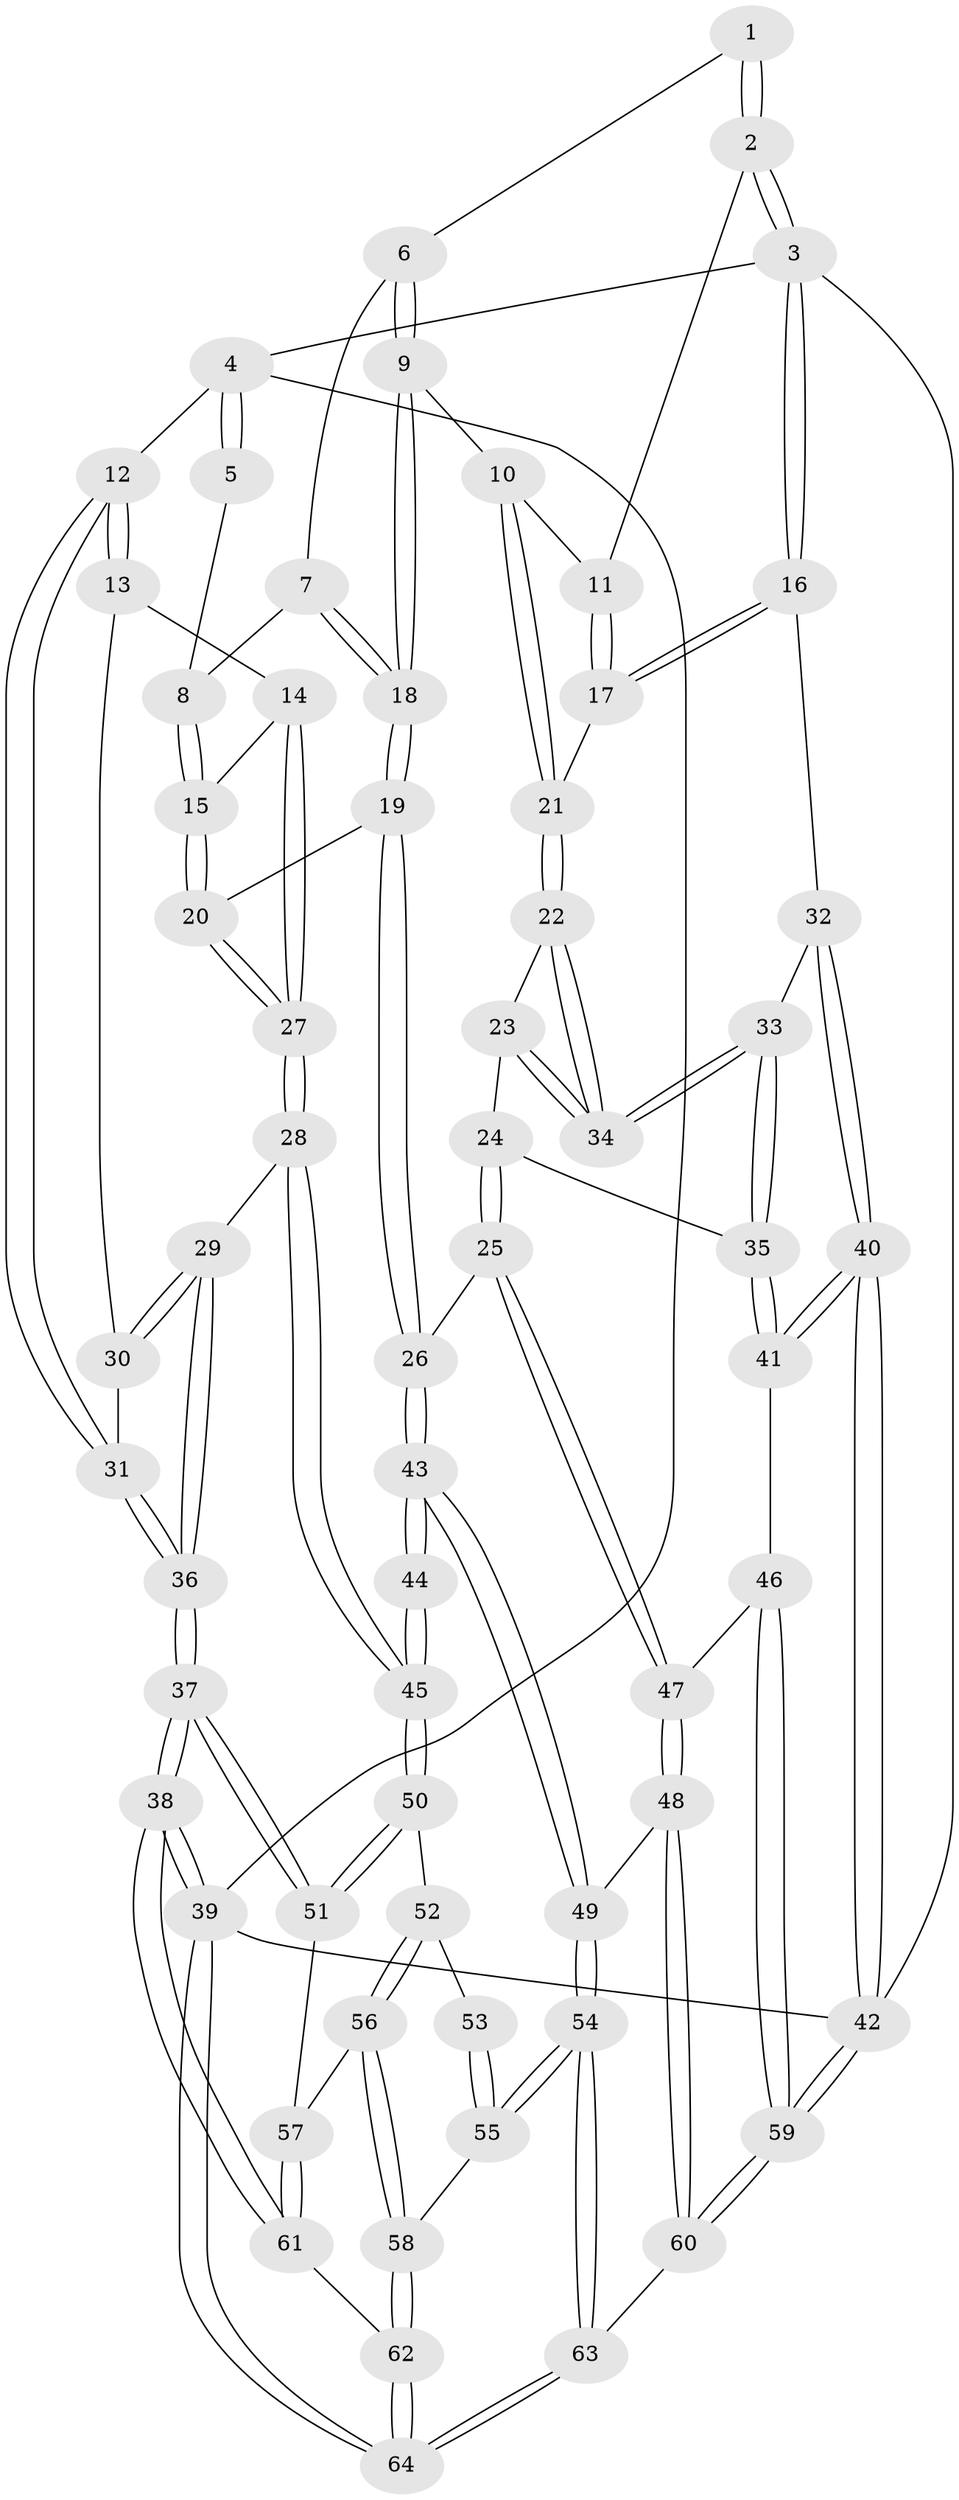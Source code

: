 // Generated by graph-tools (version 1.1) at 2025/00/03/09/25 05:00:44]
// undirected, 64 vertices, 157 edges
graph export_dot {
graph [start="1"]
  node [color=gray90,style=filled];
  1 [pos="+0.5922187386350215+0"];
  2 [pos="+1+0"];
  3 [pos="+1+0"];
  4 [pos="+0+0"];
  5 [pos="+0.4151232822705987+0"];
  6 [pos="+0.5929116232607+0"];
  7 [pos="+0.5175252074150364+0.12608726950168547"];
  8 [pos="+0.3680309613488202+0.017591556154106246"];
  9 [pos="+0.7106542106769083+0.21902837129392974"];
  10 [pos="+0.730523353665729+0.21433738384284157"];
  11 [pos="+0.9165936339697662+0"];
  12 [pos="+0+0"];
  13 [pos="+0.07380931289271957+0.1461388219708613"];
  14 [pos="+0.22589933786406066+0.2068044223029485"];
  15 [pos="+0.24863177979297948+0.2075225252906324"];
  16 [pos="+1+0.34898184067546767"];
  17 [pos="+0.9466871242126833+0.309858869582148"];
  18 [pos="+0.5634908179550415+0.3317990194391584"];
  19 [pos="+0.5353912874980238+0.3728926220594554"];
  20 [pos="+0.4708175341469863+0.3478480510836772"];
  21 [pos="+0.9443444427660076+0.3099493662536019"];
  22 [pos="+0.894524752449597+0.3754466323727431"];
  23 [pos="+0.8163223217841424+0.42949797934964484"];
  24 [pos="+0.7518832124446325+0.4461502144445316"];
  25 [pos="+0.5427122671202325+0.3977083887096763"];
  26 [pos="+0.5408565418095462+0.3966693637586547"];
  27 [pos="+0.13851097408069024+0.5197068219527158"];
  28 [pos="+0.13432944359627058+0.5259618860533523"];
  29 [pos="+0.09678707741346598+0.5279730563413695"];
  30 [pos="+0.0591892264923729+0.38402608040695924"];
  31 [pos="+0+0.39264010036446023"];
  32 [pos="+1+0.34988389968046474"];
  33 [pos="+0.894042683711926+0.5036109888355199"];
  34 [pos="+0.8912891760591426+0.4961034903224398"];
  35 [pos="+0.8695548758328367+0.5728673113852827"];
  36 [pos="+0+0.6289866357239736"];
  37 [pos="+0+0.868690404451148"];
  38 [pos="+0+0.9457833314905643"];
  39 [pos="+0+1"];
  40 [pos="+1+0.7380847761713011"];
  41 [pos="+0.8860550699946683+0.6987776641858079"];
  42 [pos="+1+1"];
  43 [pos="+0.4840338273119825+0.544523010432755"];
  44 [pos="+0.4030866779169964+0.5769063943598826"];
  45 [pos="+0.2391727687773435+0.6200714128726774"];
  46 [pos="+0.8462280648812622+0.7129631341434277"];
  47 [pos="+0.8351589456493965+0.7141356099336666"];
  48 [pos="+0.719840211670855+0.7821484276595297"];
  49 [pos="+0.533918895629069+0.7395668857091472"];
  50 [pos="+0.2348145107005574+0.6538648705953319"];
  51 [pos="+0.10580241795209004+0.7860350473110261"];
  52 [pos="+0.29399481682596496+0.7725299599856649"];
  53 [pos="+0.35628981096771206+0.7100445557649367"];
  54 [pos="+0.4686844536724506+0.8327899960338234"];
  55 [pos="+0.4565068040723663+0.83281015664206"];
  56 [pos="+0.3022692805229095+0.8020987055172365"];
  57 [pos="+0.22876844764772764+0.8380708911432012"];
  58 [pos="+0.3705466759271831+0.8375780504852467"];
  59 [pos="+0.8884175237121493+1"];
  60 [pos="+0.6920710711716035+1"];
  61 [pos="+0.22249546691890942+0.877353046046817"];
  62 [pos="+0.2236422189012082+1"];
  63 [pos="+0.5617000588181735+1"];
  64 [pos="+0.17613029432961722+1"];
  1 -- 2;
  1 -- 2;
  1 -- 6;
  2 -- 3;
  2 -- 3;
  2 -- 11;
  3 -- 4;
  3 -- 16;
  3 -- 16;
  3 -- 42;
  4 -- 5;
  4 -- 5;
  4 -- 12;
  4 -- 39;
  5 -- 8;
  6 -- 7;
  6 -- 9;
  6 -- 9;
  7 -- 8;
  7 -- 18;
  7 -- 18;
  8 -- 15;
  8 -- 15;
  9 -- 10;
  9 -- 18;
  9 -- 18;
  10 -- 11;
  10 -- 21;
  10 -- 21;
  11 -- 17;
  11 -- 17;
  12 -- 13;
  12 -- 13;
  12 -- 31;
  12 -- 31;
  13 -- 14;
  13 -- 30;
  14 -- 15;
  14 -- 27;
  14 -- 27;
  15 -- 20;
  15 -- 20;
  16 -- 17;
  16 -- 17;
  16 -- 32;
  17 -- 21;
  18 -- 19;
  18 -- 19;
  19 -- 20;
  19 -- 26;
  19 -- 26;
  20 -- 27;
  20 -- 27;
  21 -- 22;
  21 -- 22;
  22 -- 23;
  22 -- 34;
  22 -- 34;
  23 -- 24;
  23 -- 34;
  23 -- 34;
  24 -- 25;
  24 -- 25;
  24 -- 35;
  25 -- 26;
  25 -- 47;
  25 -- 47;
  26 -- 43;
  26 -- 43;
  27 -- 28;
  27 -- 28;
  28 -- 29;
  28 -- 45;
  28 -- 45;
  29 -- 30;
  29 -- 30;
  29 -- 36;
  29 -- 36;
  30 -- 31;
  31 -- 36;
  31 -- 36;
  32 -- 33;
  32 -- 40;
  32 -- 40;
  33 -- 34;
  33 -- 34;
  33 -- 35;
  33 -- 35;
  35 -- 41;
  35 -- 41;
  36 -- 37;
  36 -- 37;
  37 -- 38;
  37 -- 38;
  37 -- 51;
  37 -- 51;
  38 -- 39;
  38 -- 39;
  38 -- 61;
  38 -- 61;
  39 -- 64;
  39 -- 64;
  39 -- 42;
  40 -- 41;
  40 -- 41;
  40 -- 42;
  40 -- 42;
  41 -- 46;
  42 -- 59;
  42 -- 59;
  43 -- 44;
  43 -- 44;
  43 -- 49;
  43 -- 49;
  44 -- 45;
  44 -- 45;
  45 -- 50;
  45 -- 50;
  46 -- 47;
  46 -- 59;
  46 -- 59;
  47 -- 48;
  47 -- 48;
  48 -- 49;
  48 -- 60;
  48 -- 60;
  49 -- 54;
  49 -- 54;
  50 -- 51;
  50 -- 51;
  50 -- 52;
  51 -- 57;
  52 -- 53;
  52 -- 56;
  52 -- 56;
  53 -- 55;
  53 -- 55;
  54 -- 55;
  54 -- 55;
  54 -- 63;
  54 -- 63;
  55 -- 58;
  56 -- 57;
  56 -- 58;
  56 -- 58;
  57 -- 61;
  57 -- 61;
  58 -- 62;
  58 -- 62;
  59 -- 60;
  59 -- 60;
  60 -- 63;
  61 -- 62;
  62 -- 64;
  62 -- 64;
  63 -- 64;
  63 -- 64;
}
